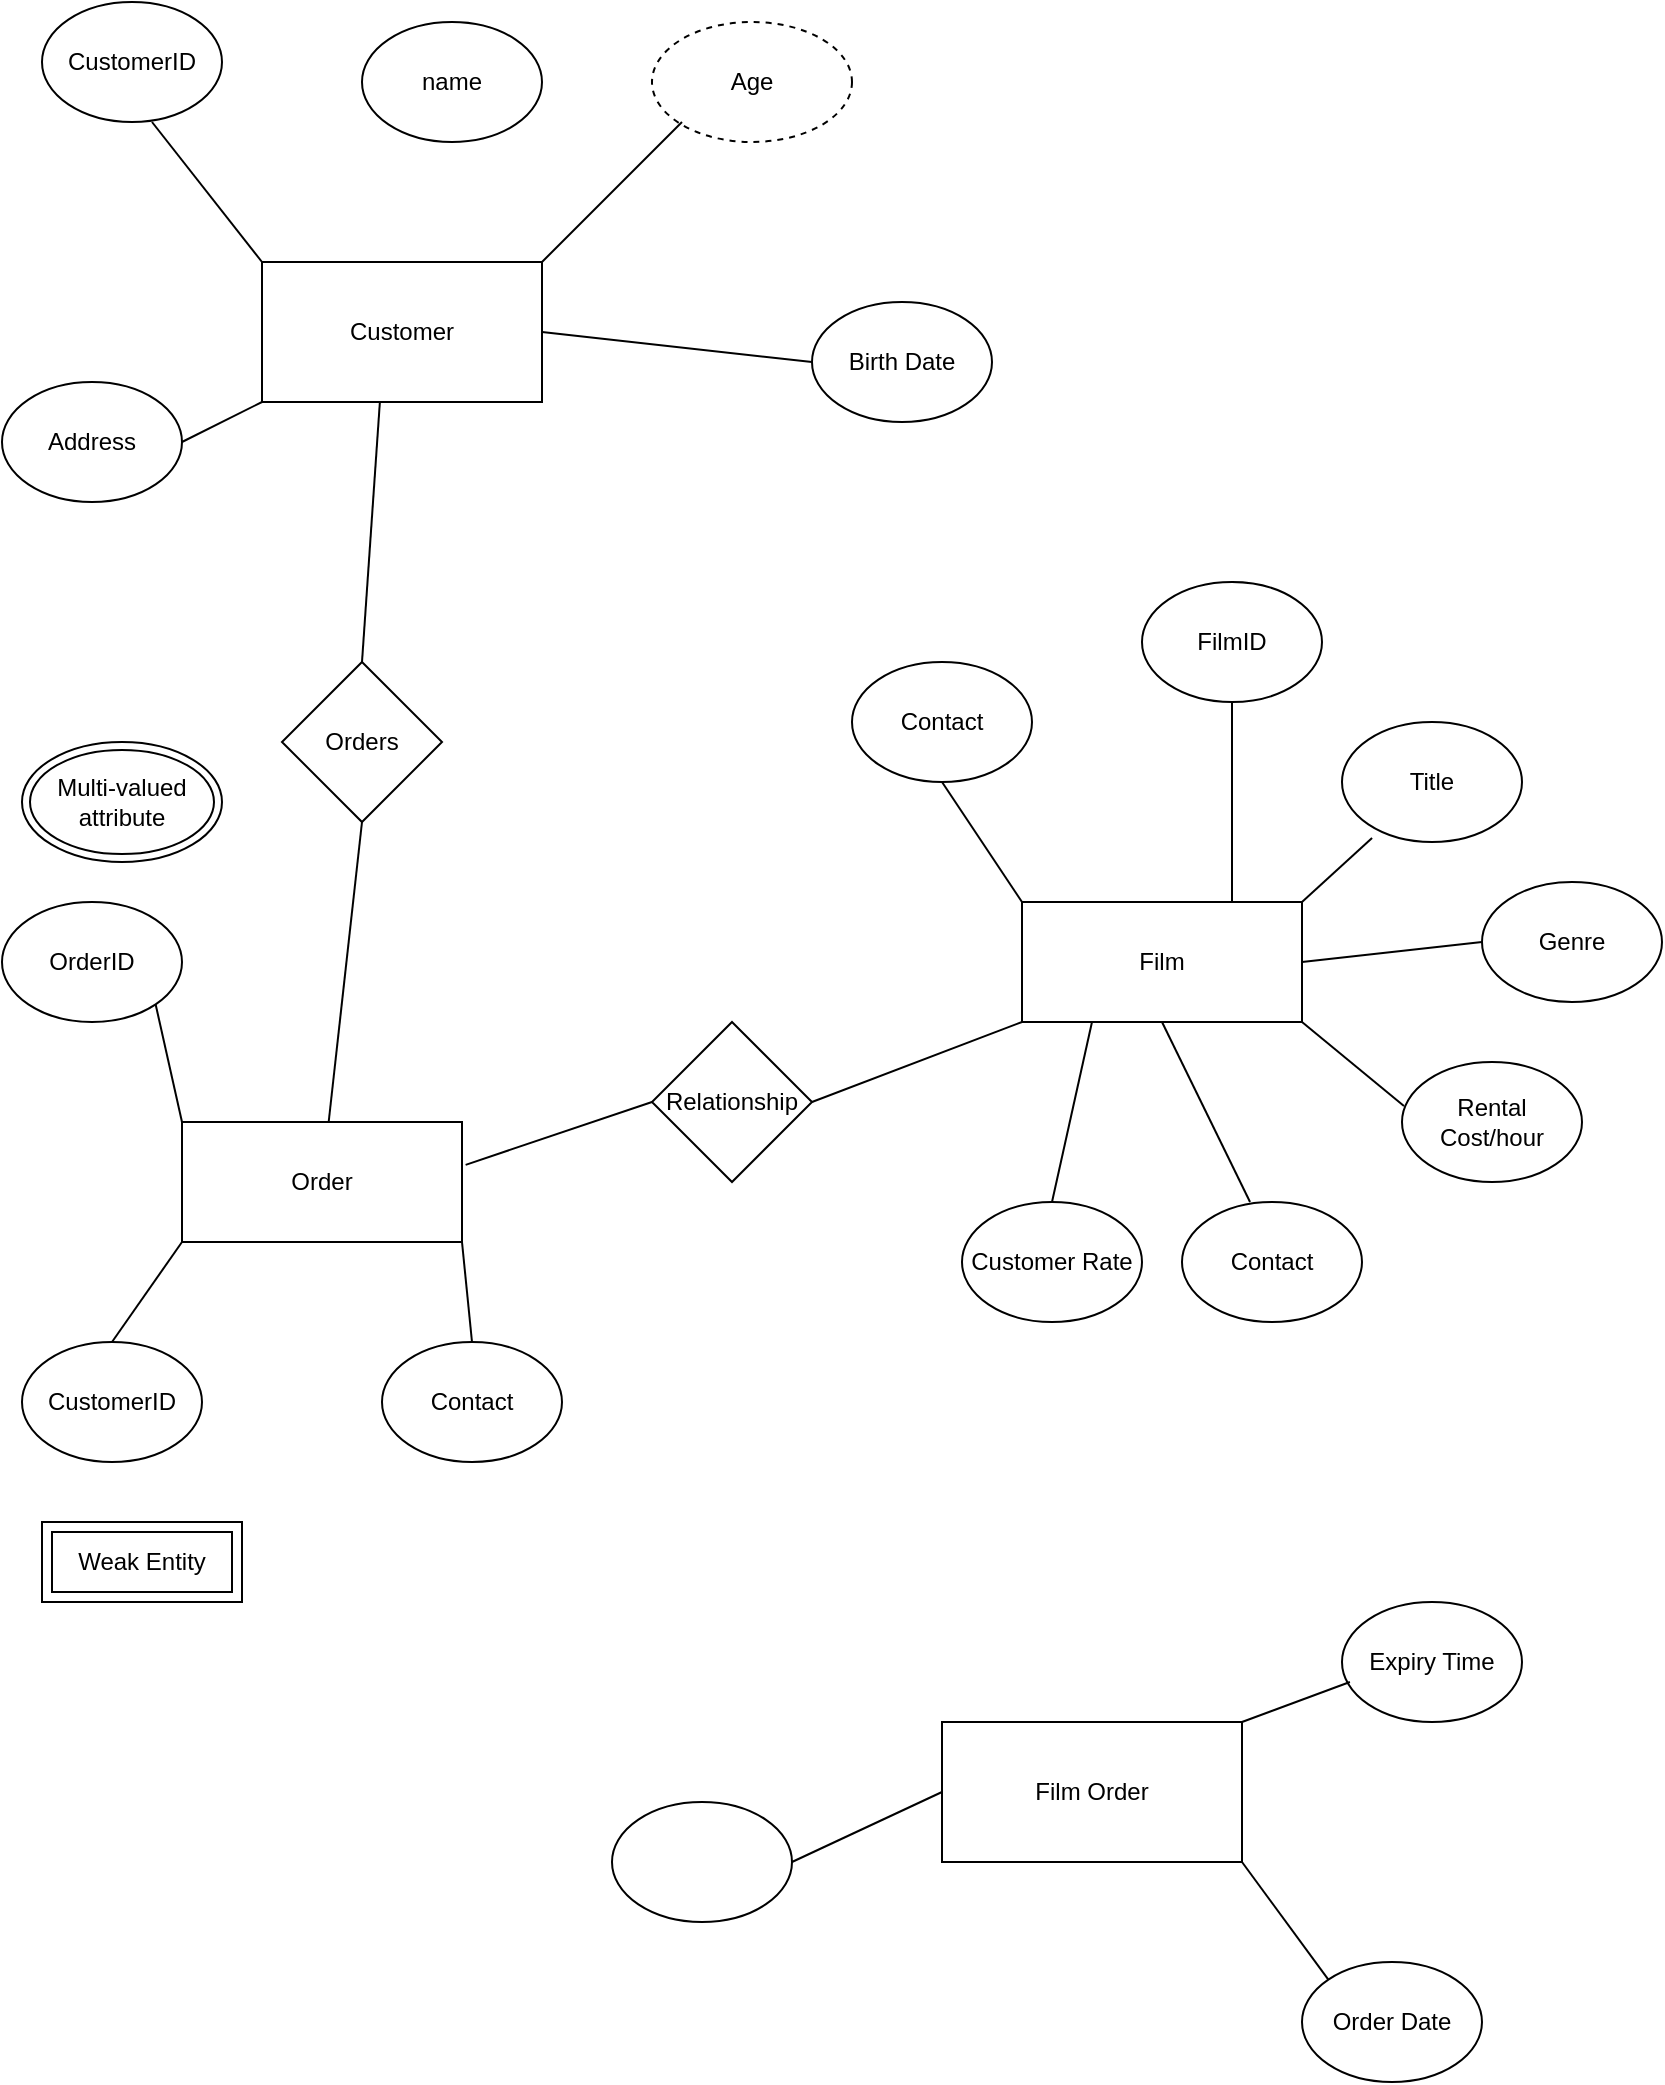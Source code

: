 <mxfile version="24.2.8" type="github">
  <diagram name="Page-1" id="vGDeRjqGXOJl4leBaBhJ">
    <mxGraphModel dx="1039" dy="506" grid="1" gridSize="10" guides="1" tooltips="1" connect="1" arrows="1" fold="1" page="1" pageScale="1" pageWidth="850" pageHeight="1100" math="0" shadow="0">
      <root>
        <mxCell id="0" />
        <mxCell id="1" parent="0" />
        <object label="Customer" id="GZiK_Tk-cb5tHkqbghsa-1">
          <mxCell style="rounded=0;whiteSpace=wrap;html=1;direction=west;" parent="1" vertex="1">
            <mxGeometry x="150" y="160" width="140" height="70" as="geometry" />
          </mxCell>
        </object>
        <mxCell id="GZiK_Tk-cb5tHkqbghsa-2" value="Orders" style="rhombus;whiteSpace=wrap;html=1;" parent="1" vertex="1">
          <mxGeometry x="160" y="360" width="80" height="80" as="geometry" />
        </mxCell>
        <mxCell id="GZiK_Tk-cb5tHkqbghsa-3" value="Address" style="ellipse;whiteSpace=wrap;html=1;" parent="1" vertex="1">
          <mxGeometry x="20" y="220" width="90" height="60" as="geometry" />
        </mxCell>
        <mxCell id="GZiK_Tk-cb5tHkqbghsa-4" value="" style="endArrow=none;html=1;rounded=0;entryX=0;entryY=0.5;entryDx=0;entryDy=0;exitX=-0.013;exitY=0.643;exitDx=0;exitDy=0;exitPerimeter=0;" parent="1" edge="1" target="gotA2SrYVA_luQLaHB4u-13" source="gotA2SrYVA_luQLaHB4u-3">
          <mxGeometry width="50" height="50" relative="1" as="geometry">
            <mxPoint x="260" y="610" as="sourcePoint" />
            <mxPoint x="370" y="590" as="targetPoint" />
            <Array as="points" />
          </mxGeometry>
        </mxCell>
        <mxCell id="GZiK_Tk-cb5tHkqbghsa-7" value="Multi-valued attribute" style="ellipse;shape=doubleEllipse;whiteSpace=wrap;html=1;" parent="1" vertex="1">
          <mxGeometry x="30" y="400" width="100" height="60" as="geometry" />
        </mxCell>
        <mxCell id="GZiK_Tk-cb5tHkqbghsa-8" value="Age" style="ellipse;whiteSpace=wrap;html=1;align=center;dashed=1;" parent="1" vertex="1">
          <mxGeometry x="345" y="40" width="100" height="60" as="geometry" />
        </mxCell>
        <mxCell id="GZiK_Tk-cb5tHkqbghsa-16" value="&lt;div&gt;Weak Entity&lt;/div&gt;" style="shape=ext;margin=3;double=1;whiteSpace=wrap;html=1;align=center;" parent="1" vertex="1">
          <mxGeometry x="40" y="790" width="100" height="40" as="geometry" />
        </mxCell>
        <object label="Film" id="gotA2SrYVA_luQLaHB4u-1">
          <mxCell style="rounded=0;whiteSpace=wrap;html=1;direction=west;" vertex="1" parent="1">
            <mxGeometry x="530" y="480" width="140" height="60" as="geometry" />
          </mxCell>
        </object>
        <object label="Order" id="gotA2SrYVA_luQLaHB4u-3">
          <mxCell style="rounded=0;whiteSpace=wrap;html=1;direction=west;" vertex="1" parent="1">
            <mxGeometry x="110" y="590" width="140" height="60" as="geometry" />
          </mxCell>
        </object>
        <mxCell id="gotA2SrYVA_luQLaHB4u-5" value="CustomerID" style="ellipse;whiteSpace=wrap;html=1;" vertex="1" parent="1">
          <mxGeometry x="40" y="30" width="90" height="60" as="geometry" />
        </mxCell>
        <mxCell id="gotA2SrYVA_luQLaHB4u-6" value="FilmID" style="ellipse;whiteSpace=wrap;html=1;" vertex="1" parent="1">
          <mxGeometry x="590" y="320" width="90" height="60" as="geometry" />
        </mxCell>
        <mxCell id="gotA2SrYVA_luQLaHB4u-7" value="name" style="ellipse;whiteSpace=wrap;html=1;" vertex="1" parent="1">
          <mxGeometry x="200" y="40" width="90" height="60" as="geometry" />
        </mxCell>
        <mxCell id="gotA2SrYVA_luQLaHB4u-8" value="Contact" style="ellipse;whiteSpace=wrap;html=1;" vertex="1" parent="1">
          <mxGeometry x="610" y="630" width="90" height="60" as="geometry" />
        </mxCell>
        <mxCell id="gotA2SrYVA_luQLaHB4u-9" value="Genre" style="ellipse;whiteSpace=wrap;html=1;" vertex="1" parent="1">
          <mxGeometry x="760" y="470" width="90" height="60" as="geometry" />
        </mxCell>
        <mxCell id="gotA2SrYVA_luQLaHB4u-10" value="Rental Cost/hour" style="ellipse;whiteSpace=wrap;html=1;" vertex="1" parent="1">
          <mxGeometry x="720" y="560" width="90" height="60" as="geometry" />
        </mxCell>
        <mxCell id="gotA2SrYVA_luQLaHB4u-11" value="Title" style="ellipse;whiteSpace=wrap;html=1;" vertex="1" parent="1">
          <mxGeometry x="690" y="390" width="90" height="60" as="geometry" />
        </mxCell>
        <mxCell id="gotA2SrYVA_luQLaHB4u-12" value="Contact" style="ellipse;whiteSpace=wrap;html=1;" vertex="1" parent="1">
          <mxGeometry x="445" y="360" width="90" height="60" as="geometry" />
        </mxCell>
        <mxCell id="gotA2SrYVA_luQLaHB4u-13" value="Relationship" style="rhombus;whiteSpace=wrap;html=1;" vertex="1" parent="1">
          <mxGeometry x="345" y="540" width="80" height="80" as="geometry" />
        </mxCell>
        <mxCell id="gotA2SrYVA_luQLaHB4u-14" value="CustomerID" style="ellipse;whiteSpace=wrap;html=1;" vertex="1" parent="1">
          <mxGeometry x="30" y="700" width="90" height="60" as="geometry" />
        </mxCell>
        <mxCell id="gotA2SrYVA_luQLaHB4u-15" value="Contact" style="ellipse;whiteSpace=wrap;html=1;" vertex="1" parent="1">
          <mxGeometry x="210" y="700" width="90" height="60" as="geometry" />
        </mxCell>
        <mxCell id="gotA2SrYVA_luQLaHB4u-16" value="OrderID" style="ellipse;whiteSpace=wrap;html=1;" vertex="1" parent="1">
          <mxGeometry x="20" y="480" width="90" height="60" as="geometry" />
        </mxCell>
        <object label="&lt;div&gt;Film Order&lt;/div&gt;" id="gotA2SrYVA_luQLaHB4u-17">
          <mxCell style="rounded=0;whiteSpace=wrap;html=1;direction=west;" vertex="1" parent="1">
            <mxGeometry x="490" y="890" width="150" height="70" as="geometry" />
          </mxCell>
        </object>
        <mxCell id="gotA2SrYVA_luQLaHB4u-18" value="Order Date" style="ellipse;whiteSpace=wrap;html=1;" vertex="1" parent="1">
          <mxGeometry x="670" y="1010" width="90" height="60" as="geometry" />
        </mxCell>
        <mxCell id="gotA2SrYVA_luQLaHB4u-19" value="Expiry Time" style="ellipse;whiteSpace=wrap;html=1;" vertex="1" parent="1">
          <mxGeometry x="690" y="830" width="90" height="60" as="geometry" />
        </mxCell>
        <mxCell id="gotA2SrYVA_luQLaHB4u-20" value="" style="ellipse;whiteSpace=wrap;html=1;" vertex="1" parent="1">
          <mxGeometry x="325" y="930" width="90" height="60" as="geometry" />
        </mxCell>
        <mxCell id="gotA2SrYVA_luQLaHB4u-21" value="Birth Date" style="ellipse;whiteSpace=wrap;html=1;" vertex="1" parent="1">
          <mxGeometry x="425" y="180" width="90" height="60" as="geometry" />
        </mxCell>
        <mxCell id="gotA2SrYVA_luQLaHB4u-23" value="" style="endArrow=none;html=1;rounded=0;entryX=0;entryY=0.5;entryDx=0;entryDy=0;exitX=1;exitY=0.5;exitDx=0;exitDy=0;" edge="1" parent="1" source="gotA2SrYVA_luQLaHB4u-13">
          <mxGeometry width="50" height="50" relative="1" as="geometry">
            <mxPoint x="435" y="590" as="sourcePoint" />
            <mxPoint x="530" y="540" as="targetPoint" />
            <Array as="points" />
          </mxGeometry>
        </mxCell>
        <mxCell id="gotA2SrYVA_luQLaHB4u-24" value="" style="endArrow=none;html=1;rounded=0;entryX=0.579;entryY=0;entryDx=0;entryDy=0;entryPerimeter=0;" edge="1" parent="1" target="GZiK_Tk-cb5tHkqbghsa-1">
          <mxGeometry width="50" height="50" relative="1" as="geometry">
            <mxPoint x="200" y="360" as="sourcePoint" />
            <mxPoint x="295" y="310" as="targetPoint" />
            <Array as="points" />
          </mxGeometry>
        </mxCell>
        <mxCell id="gotA2SrYVA_luQLaHB4u-25" value="" style="endArrow=none;html=1;rounded=0;entryX=0;entryY=0.5;entryDx=0;entryDy=0;" edge="1" parent="1" source="gotA2SrYVA_luQLaHB4u-3">
          <mxGeometry width="50" height="50" relative="1" as="geometry">
            <mxPoint x="105" y="490" as="sourcePoint" />
            <mxPoint x="200" y="440" as="targetPoint" />
            <Array as="points" />
          </mxGeometry>
        </mxCell>
        <mxCell id="gotA2SrYVA_luQLaHB4u-28" value="" style="endArrow=none;html=1;rounded=0;entryX=0.5;entryY=1;entryDx=0;entryDy=0;exitX=1;exitY=1;exitDx=0;exitDy=0;" edge="1" parent="1" source="gotA2SrYVA_luQLaHB4u-1" target="gotA2SrYVA_luQLaHB4u-12">
          <mxGeometry width="50" height="50" relative="1" as="geometry">
            <mxPoint x="520" y="480" as="sourcePoint" />
            <mxPoint x="615" y="430" as="targetPoint" />
            <Array as="points" />
          </mxGeometry>
        </mxCell>
        <mxCell id="gotA2SrYVA_luQLaHB4u-29" value="" style="endArrow=none;html=1;rounded=0;entryX=0.5;entryY=1;entryDx=0;entryDy=0;exitX=0.25;exitY=1;exitDx=0;exitDy=0;" edge="1" parent="1" source="gotA2SrYVA_luQLaHB4u-1" target="gotA2SrYVA_luQLaHB4u-6">
          <mxGeometry width="50" height="50" relative="1" as="geometry">
            <mxPoint x="587.5" y="480" as="sourcePoint" />
            <mxPoint x="682.5" y="430" as="targetPoint" />
            <Array as="points" />
          </mxGeometry>
        </mxCell>
        <mxCell id="gotA2SrYVA_luQLaHB4u-31" value="" style="endArrow=none;html=1;rounded=0;entryX=0.167;entryY=0.967;entryDx=0;entryDy=0;exitX=0;exitY=1;exitDx=0;exitDy=0;entryPerimeter=0;" edge="1" parent="1" source="gotA2SrYVA_luQLaHB4u-1" target="gotA2SrYVA_luQLaHB4u-11">
          <mxGeometry width="50" height="50" relative="1" as="geometry">
            <mxPoint x="605" y="480" as="sourcePoint" />
            <mxPoint x="700" y="430" as="targetPoint" />
            <Array as="points" />
          </mxGeometry>
        </mxCell>
        <mxCell id="gotA2SrYVA_luQLaHB4u-32" value="" style="endArrow=none;html=1;rounded=0;entryX=0;entryY=0.5;entryDx=0;entryDy=0;exitX=1;exitY=1;exitDx=0;exitDy=0;" edge="1" parent="1" source="GZiK_Tk-cb5tHkqbghsa-1">
          <mxGeometry width="50" height="50" relative="1" as="geometry">
            <mxPoint y="140" as="sourcePoint" />
            <mxPoint x="95" y="90" as="targetPoint" />
            <Array as="points" />
          </mxGeometry>
        </mxCell>
        <mxCell id="gotA2SrYVA_luQLaHB4u-33" value="" style="endArrow=none;html=1;rounded=0;exitX=0;exitY=0;exitDx=0;exitDy=0;entryX=0.011;entryY=0.367;entryDx=0;entryDy=0;entryPerimeter=0;" edge="1" parent="1" source="gotA2SrYVA_luQLaHB4u-1" target="gotA2SrYVA_luQLaHB4u-10">
          <mxGeometry width="50" height="50" relative="1" as="geometry">
            <mxPoint x="660" y="575" as="sourcePoint" />
            <mxPoint x="710" y="590" as="targetPoint" />
            <Array as="points" />
          </mxGeometry>
        </mxCell>
        <mxCell id="gotA2SrYVA_luQLaHB4u-34" value="" style="endArrow=none;html=1;rounded=0;entryX=0.5;entryY=0;entryDx=0;entryDy=0;exitX=0.378;exitY=0;exitDx=0;exitDy=0;exitPerimeter=0;" edge="1" parent="1" source="gotA2SrYVA_luQLaHB4u-8" target="gotA2SrYVA_luQLaHB4u-1">
          <mxGeometry width="50" height="50" relative="1" as="geometry">
            <mxPoint x="640" y="620" as="sourcePoint" />
            <mxPoint x="610" y="550" as="targetPoint" />
            <Array as="points" />
          </mxGeometry>
        </mxCell>
        <mxCell id="gotA2SrYVA_luQLaHB4u-35" value="" style="endArrow=none;html=1;rounded=0;entryX=0;entryY=0.5;entryDx=0;entryDy=0;exitX=0;exitY=0.5;exitDx=0;exitDy=0;" edge="1" parent="1" source="gotA2SrYVA_luQLaHB4u-1" target="gotA2SrYVA_luQLaHB4u-9">
          <mxGeometry width="50" height="50" relative="1" as="geometry">
            <mxPoint x="690" y="540" as="sourcePoint" />
            <mxPoint x="762.5" y="460" as="targetPoint" />
            <Array as="points" />
          </mxGeometry>
        </mxCell>
        <mxCell id="gotA2SrYVA_luQLaHB4u-36" value="" style="endArrow=none;html=1;rounded=0;entryX=0;entryY=0.5;entryDx=0;entryDy=0;exitX=0;exitY=1;exitDx=0;exitDy=0;" edge="1" parent="1" source="GZiK_Tk-cb5tHkqbghsa-1">
          <mxGeometry width="50" height="50" relative="1" as="geometry">
            <mxPoint x="415" y="160" as="sourcePoint" />
            <mxPoint x="360" y="90" as="targetPoint" />
            <Array as="points" />
          </mxGeometry>
        </mxCell>
        <mxCell id="gotA2SrYVA_luQLaHB4u-37" value="" style="endArrow=none;html=1;rounded=0;entryX=0;entryY=0.5;entryDx=0;entryDy=0;" edge="1" parent="1" target="GZiK_Tk-cb5tHkqbghsa-1">
          <mxGeometry width="50" height="50" relative="1" as="geometry">
            <mxPoint x="425" y="210" as="sourcePoint" />
            <mxPoint x="370" y="140" as="targetPoint" />
            <Array as="points" />
          </mxGeometry>
        </mxCell>
        <mxCell id="gotA2SrYVA_luQLaHB4u-38" value="" style="endArrow=none;html=1;rounded=0;entryX=1;entryY=1;entryDx=0;entryDy=0;exitX=1;exitY=1;exitDx=0;exitDy=0;" edge="1" parent="1" source="gotA2SrYVA_luQLaHB4u-3" target="gotA2SrYVA_luQLaHB4u-16">
          <mxGeometry width="50" height="50" relative="1" as="geometry">
            <mxPoint x="110" y="620" as="sourcePoint" />
            <mxPoint x="-25" y="605" as="targetPoint" />
            <Array as="points" />
          </mxGeometry>
        </mxCell>
        <mxCell id="gotA2SrYVA_luQLaHB4u-39" value="" style="endArrow=none;html=1;rounded=0;entryX=1;entryY=0.5;entryDx=0;entryDy=0;exitX=1;exitY=0;exitDx=0;exitDy=0;" edge="1" parent="1" source="GZiK_Tk-cb5tHkqbghsa-1" target="GZiK_Tk-cb5tHkqbghsa-3">
          <mxGeometry width="50" height="50" relative="1" as="geometry">
            <mxPoint x="395" y="345" as="sourcePoint" />
            <mxPoint x="260" y="330" as="targetPoint" />
            <Array as="points" />
          </mxGeometry>
        </mxCell>
        <mxCell id="gotA2SrYVA_luQLaHB4u-40" value="" style="endArrow=none;html=1;rounded=0;entryX=1;entryY=0;entryDx=0;entryDy=0;exitX=0.5;exitY=0;exitDx=0;exitDy=0;" edge="1" parent="1" source="gotA2SrYVA_luQLaHB4u-14" target="gotA2SrYVA_luQLaHB4u-3">
          <mxGeometry width="50" height="50" relative="1" as="geometry">
            <mxPoint x="123" y="709" as="sourcePoint" />
            <mxPoint x="110" y="650" as="targetPoint" />
            <Array as="points" />
          </mxGeometry>
        </mxCell>
        <mxCell id="gotA2SrYVA_luQLaHB4u-42" value="" style="endArrow=none;html=1;rounded=0;entryX=0;entryY=0;entryDx=0;entryDy=0;exitX=0.5;exitY=0;exitDx=0;exitDy=0;" edge="1" parent="1" source="gotA2SrYVA_luQLaHB4u-15" target="gotA2SrYVA_luQLaHB4u-3">
          <mxGeometry width="50" height="50" relative="1" as="geometry">
            <mxPoint x="240" y="690" as="sourcePoint" />
            <mxPoint x="235" y="650" as="targetPoint" />
            <Array as="points" />
          </mxGeometry>
        </mxCell>
        <mxCell id="gotA2SrYVA_luQLaHB4u-43" value="" style="endArrow=none;html=1;rounded=0;entryX=0;entryY=0;entryDx=0;entryDy=0;exitX=0;exitY=0;exitDx=0;exitDy=0;" edge="1" parent="1" source="gotA2SrYVA_luQLaHB4u-18" target="gotA2SrYVA_luQLaHB4u-17">
          <mxGeometry width="50" height="50" relative="1" as="geometry">
            <mxPoint x="657.5" y="930" as="sourcePoint" />
            <mxPoint x="652.5" y="880" as="targetPoint" />
            <Array as="points" />
          </mxGeometry>
        </mxCell>
        <mxCell id="gotA2SrYVA_luQLaHB4u-44" value="" style="endArrow=none;html=1;rounded=0;entryX=1;entryY=0.5;entryDx=0;entryDy=0;exitX=0.5;exitY=0;exitDx=0;exitDy=0;" edge="1" parent="1" target="gotA2SrYVA_luQLaHB4u-17">
          <mxGeometry width="50" height="50" relative="1" as="geometry">
            <mxPoint x="415" y="960" as="sourcePoint" />
            <mxPoint x="410" y="910" as="targetPoint" />
            <Array as="points" />
          </mxGeometry>
        </mxCell>
        <mxCell id="gotA2SrYVA_luQLaHB4u-45" value="" style="endArrow=none;html=1;rounded=0;exitX=0.044;exitY=0.667;exitDx=0;exitDy=0;exitPerimeter=0;entryX=0;entryY=1;entryDx=0;entryDy=0;" edge="1" parent="1" source="gotA2SrYVA_luQLaHB4u-19" target="gotA2SrYVA_luQLaHB4u-17">
          <mxGeometry width="50" height="50" relative="1" as="geometry">
            <mxPoint x="683" y="949" as="sourcePoint" />
            <mxPoint x="670" y="920" as="targetPoint" />
            <Array as="points" />
          </mxGeometry>
        </mxCell>
        <mxCell id="gotA2SrYVA_luQLaHB4u-46" value="Customer Rate" style="ellipse;whiteSpace=wrap;html=1;" vertex="1" parent="1">
          <mxGeometry x="500" y="630" width="90" height="60" as="geometry" />
        </mxCell>
        <mxCell id="gotA2SrYVA_luQLaHB4u-47" value="" style="endArrow=none;html=1;rounded=0;entryX=0.75;entryY=0;entryDx=0;entryDy=0;exitX=0.5;exitY=0;exitDx=0;exitDy=0;" edge="1" parent="1" source="gotA2SrYVA_luQLaHB4u-46" target="gotA2SrYVA_luQLaHB4u-1">
          <mxGeometry width="50" height="50" relative="1" as="geometry">
            <mxPoint x="590" y="630" as="sourcePoint" />
            <mxPoint x="546" y="540" as="targetPoint" />
            <Array as="points" />
          </mxGeometry>
        </mxCell>
      </root>
    </mxGraphModel>
  </diagram>
</mxfile>
